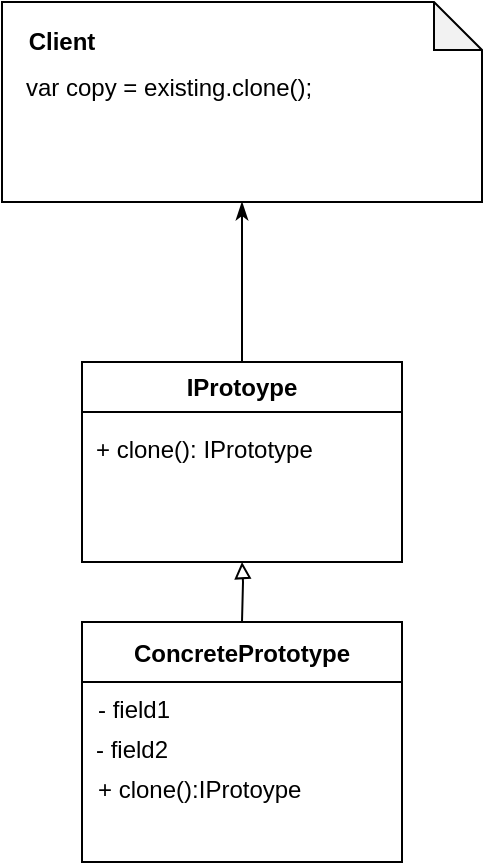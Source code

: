 <mxfile version="12.4.3" type="device" pages="1"><diagram name="Page-1" id="c4acf3e9-155e-7222-9cf6-157b1a14988f"><mxGraphModel dx="1857" dy="556" grid="1" gridSize="10" guides="1" tooltips="1" connect="1" arrows="1" fold="1" page="1" pageScale="1" pageWidth="850" pageHeight="1100" background="#ffffff" math="0" shadow="0"><root><mxCell id="0"/><mxCell id="1" parent="0"/><mxCell id="J_Kc2tPPo2etb2dVqsAa-39" value="" style="shape=note;whiteSpace=wrap;html=1;backgroundOutline=1;darkOpacity=0.05;align=left;size=24;" vertex="1" parent="1"><mxGeometry x="-524" y="150" width="240" height="100" as="geometry"/></mxCell><mxCell id="J_Kc2tPPo2etb2dVqsAa-36" value="Client" style="text;html=1;strokeColor=none;fillColor=none;align=center;verticalAlign=middle;whiteSpace=wrap;rounded=0;fontStyle=1" vertex="1" parent="1"><mxGeometry x="-514" y="160" width="40" height="20" as="geometry"/></mxCell><mxCell id="J_Kc2tPPo2etb2dVqsAa-37" value="&lt;span style=&quot;white-space: normal&quot;&gt;var copy = existing.clone();&lt;/span&gt;" style="text;html=1;strokeColor=none;fillColor=none;align=left;verticalAlign=middle;whiteSpace=wrap;rounded=0;" vertex="1" parent="1"><mxGeometry x="-514" y="180" width="220" height="26" as="geometry"/></mxCell><mxCell id="J_Kc2tPPo2etb2dVqsAa-140" style="edgeStyle=orthogonalEdgeStyle;rounded=0;orthogonalLoop=1;jettySize=auto;html=1;entryX=0.5;entryY=1;entryDx=0;entryDy=0;entryPerimeter=0;startArrow=none;startFill=0;endArrow=classicThin;endFill=1;" edge="1" parent="1" source="J_Kc2tPPo2etb2dVqsAa-101" target="J_Kc2tPPo2etb2dVqsAa-39"><mxGeometry relative="1" as="geometry"/></mxCell><mxCell id="J_Kc2tPPo2etb2dVqsAa-101" value="" style="rounded=0;whiteSpace=wrap;html=1;" vertex="1" parent="1"><mxGeometry x="-484" y="330" width="160" height="100" as="geometry"/></mxCell><mxCell id="J_Kc2tPPo2etb2dVqsAa-102" value="" style="endArrow=none;html=1;exitX=0;exitY=0.25;exitDx=0;exitDy=0;entryX=1;entryY=0.25;entryDx=0;entryDy=0;" edge="1" parent="1" source="J_Kc2tPPo2etb2dVqsAa-101" target="J_Kc2tPPo2etb2dVqsAa-101"><mxGeometry width="50" height="50" relative="1" as="geometry"><mxPoint x="-414" y="435" as="sourcePoint"/><mxPoint x="-364" y="385" as="targetPoint"/><Array as="points"/></mxGeometry></mxCell><mxCell id="J_Kc2tPPo2etb2dVqsAa-103" value="IProtoype" style="text;html=1;strokeColor=none;fillColor=none;align=center;verticalAlign=middle;whiteSpace=wrap;rounded=0;fontStyle=1" vertex="1" parent="1"><mxGeometry x="-454" y="333" width="100" height="20" as="geometry"/></mxCell><mxCell id="J_Kc2tPPo2etb2dVqsAa-105" value="+ clone(): IPrototype" style="text;html=1;strokeColor=none;fillColor=none;align=left;verticalAlign=middle;whiteSpace=wrap;rounded=0;" vertex="1" parent="1"><mxGeometry x="-479" y="364" width="150" height="20" as="geometry"/></mxCell><mxCell id="J_Kc2tPPo2etb2dVqsAa-118" value="" style="rounded=0;whiteSpace=wrap;html=1;" vertex="1" parent="1"><mxGeometry x="-484" y="460" width="160" height="120" as="geometry"/></mxCell><mxCell id="J_Kc2tPPo2etb2dVqsAa-119" value="" style="endArrow=none;html=1;exitX=0;exitY=0.25;exitDx=0;exitDy=0;entryX=1;entryY=0.25;entryDx=0;entryDy=0;" edge="1" parent="1" source="J_Kc2tPPo2etb2dVqsAa-118" target="J_Kc2tPPo2etb2dVqsAa-118"><mxGeometry width="50" height="50" relative="1" as="geometry"><mxPoint x="-414" y="565" as="sourcePoint"/><mxPoint x="-364" y="515" as="targetPoint"/><Array as="points"/></mxGeometry></mxCell><mxCell id="J_Kc2tPPo2etb2dVqsAa-139" style="edgeStyle=orthogonalEdgeStyle;rounded=0;orthogonalLoop=1;jettySize=auto;html=1;startArrow=none;startFill=0;endArrow=block;endFill=0;" edge="1" parent="1" target="J_Kc2tPPo2etb2dVqsAa-101"><mxGeometry relative="1" as="geometry"><mxPoint x="-404" y="460" as="sourcePoint"/></mxGeometry></mxCell><mxCell id="J_Kc2tPPo2etb2dVqsAa-120" value="ConcretePrototype" style="text;html=1;strokeColor=none;fillColor=none;align=center;verticalAlign=middle;whiteSpace=wrap;rounded=0;fontStyle=1" vertex="1" parent="1"><mxGeometry x="-454" y="466" width="100" height="20" as="geometry"/></mxCell><mxCell id="J_Kc2tPPo2etb2dVqsAa-121" value="- field1" style="text;html=1;strokeColor=none;fillColor=none;align=left;verticalAlign=middle;whiteSpace=wrap;rounded=0;" vertex="1" parent="1"><mxGeometry x="-478" y="494" width="150" height="20" as="geometry"/></mxCell><mxCell id="J_Kc2tPPo2etb2dVqsAa-122" value="- field2" style="text;html=1;strokeColor=none;fillColor=none;align=left;verticalAlign=middle;whiteSpace=wrap;rounded=0;" vertex="1" parent="1"><mxGeometry x="-479" y="514" width="150" height="20" as="geometry"/></mxCell><mxCell id="J_Kc2tPPo2etb2dVqsAa-123" value="+ clone():&lt;span style=&quot;text-align: center ; white-space: normal&quot;&gt;IProtoype&lt;/span&gt;" style="text;html=1;" vertex="1" parent="1"><mxGeometry x="-478" y="530" width="114" height="20" as="geometry"/></mxCell></root></mxGraphModel></diagram></mxfile>